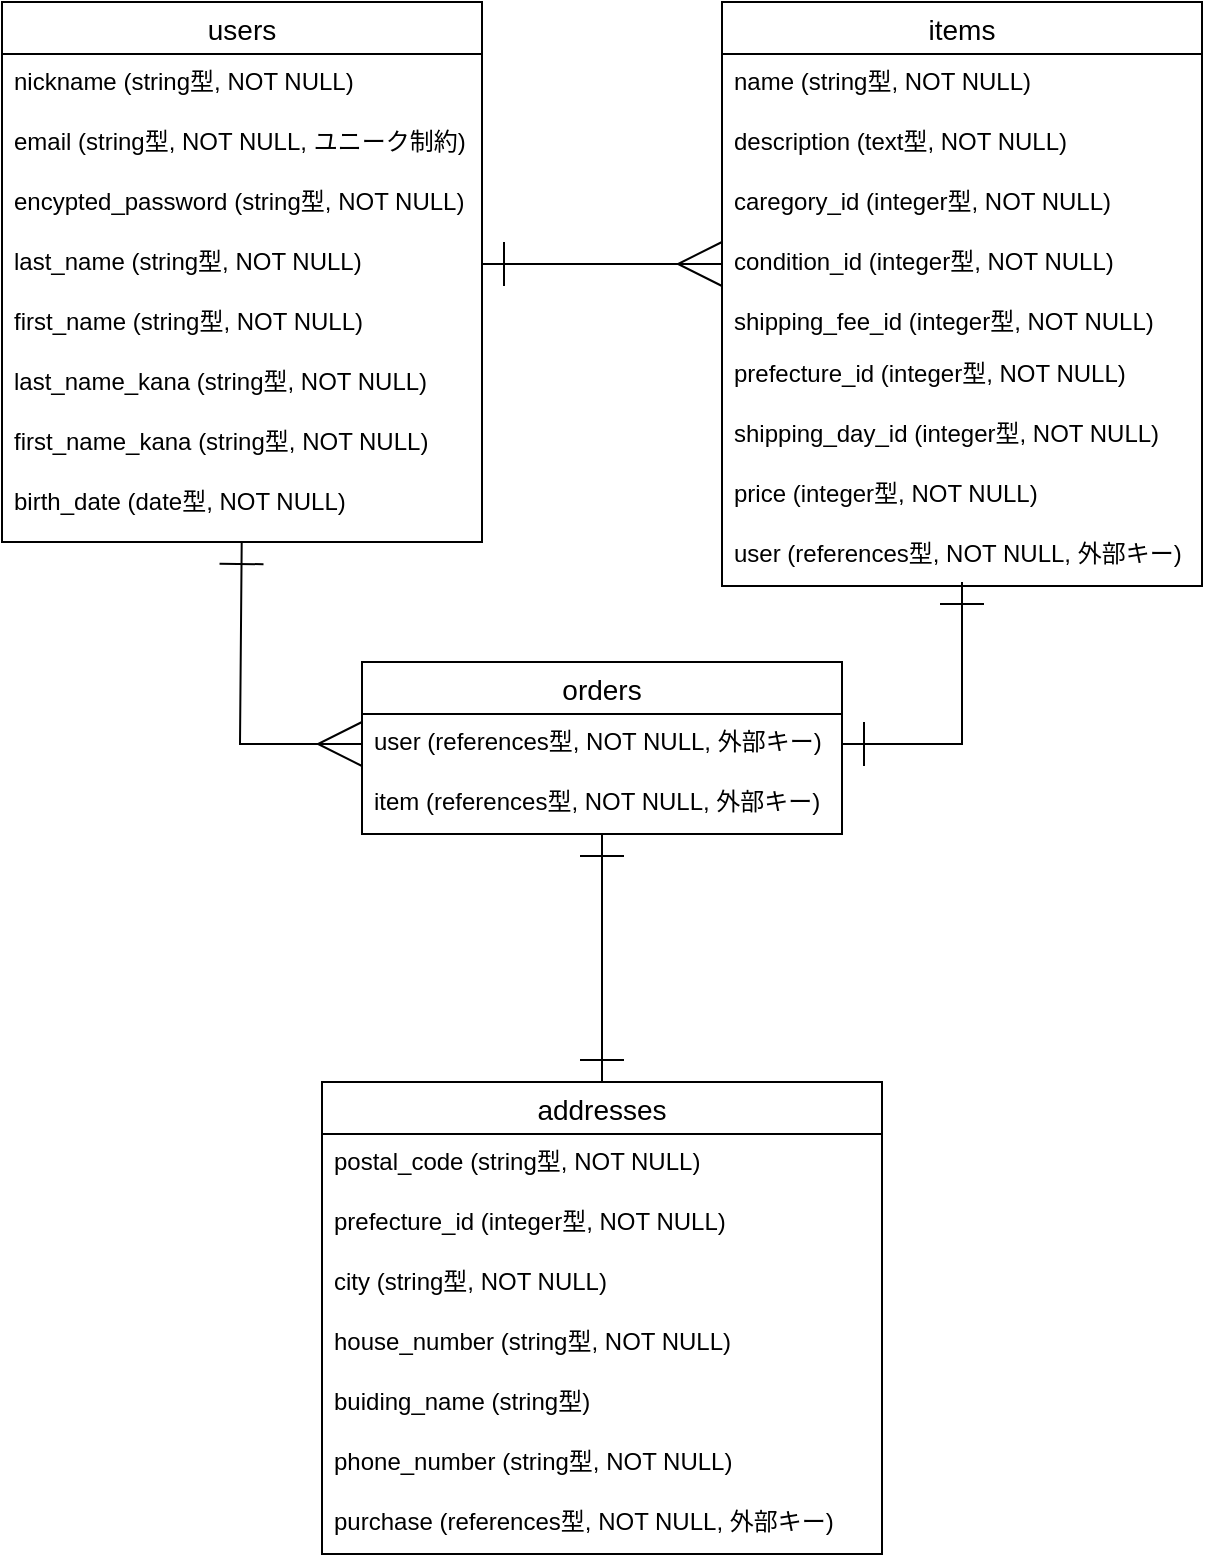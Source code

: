 <mxfile>
    <diagram id="gYiD2GIgTbADkwhS4Nw3" name="ページ1">
        <mxGraphModel dx="365" dy="827" grid="1" gridSize="10" guides="1" tooltips="1" connect="1" arrows="0" fold="1" page="1" pageScale="1" pageWidth="827" pageHeight="1169" math="0" shadow="0">
            <root>
                <mxCell id="0"/>
                <mxCell id="1" parent="0"/>
                <mxCell id="2" value="users" style="swimlane;fontStyle=0;childLayout=stackLayout;horizontal=1;startSize=26;horizontalStack=0;resizeParent=1;resizeParentMax=0;resizeLast=0;collapsible=1;marginBottom=0;align=center;fontSize=14;" parent="1" vertex="1">
                    <mxGeometry x="40" y="10" width="240" height="270" as="geometry"/>
                </mxCell>
                <mxCell id="3" value="nickname (string型, NOT NULL)" style="text;strokeColor=none;fillColor=none;spacingLeft=4;spacingRight=4;overflow=hidden;rotatable=0;points=[[0,0.5],[1,0.5]];portConstraint=eastwest;fontSize=12;whiteSpace=wrap;html=1;" parent="2" vertex="1">
                    <mxGeometry y="26" width="240" height="30" as="geometry"/>
                </mxCell>
                <mxCell id="4" value="email (string型, NOT NULL, ユニーク制約)" style="text;strokeColor=none;fillColor=none;spacingLeft=4;spacingRight=4;overflow=hidden;rotatable=0;points=[[0,0.5],[1,0.5]];portConstraint=eastwest;fontSize=12;whiteSpace=wrap;html=1;" parent="2" vertex="1">
                    <mxGeometry y="56" width="240" height="30" as="geometry"/>
                </mxCell>
                <mxCell id="5" value="encypted_password (string型, NOT NULL)" style="text;strokeColor=none;fillColor=none;spacingLeft=4;spacingRight=4;overflow=hidden;rotatable=0;points=[[0,0.5],[1,0.5]];portConstraint=eastwest;fontSize=12;whiteSpace=wrap;html=1;" parent="2" vertex="1">
                    <mxGeometry y="86" width="240" height="30" as="geometry"/>
                </mxCell>
                <mxCell id="9" value="last_name (string型, NOT NULL)" style="text;strokeColor=none;fillColor=none;spacingLeft=4;spacingRight=4;overflow=hidden;rotatable=0;points=[[0,0.5],[1,0.5]];portConstraint=eastwest;fontSize=12;whiteSpace=wrap;html=1;" parent="2" vertex="1">
                    <mxGeometry y="116" width="240" height="30" as="geometry"/>
                </mxCell>
                <mxCell id="10" value="first_name&amp;nbsp;&lt;span style=&quot;color: rgb(0, 0, 0);&quot;&gt;(string型, NOT NULL)&lt;/span&gt;" style="text;strokeColor=none;fillColor=none;spacingLeft=4;spacingRight=4;overflow=hidden;rotatable=0;points=[[0,0.5],[1,0.5]];portConstraint=eastwest;fontSize=12;whiteSpace=wrap;html=1;" parent="2" vertex="1">
                    <mxGeometry y="146" width="240" height="30" as="geometry"/>
                </mxCell>
                <mxCell id="8" value="last_name_kana&amp;nbsp;&lt;span style=&quot;color: rgb(0, 0, 0);&quot;&gt;(string型, NOT NULL)&lt;/span&gt;" style="text;strokeColor=none;fillColor=none;spacingLeft=4;spacingRight=4;overflow=hidden;rotatable=0;points=[[0,0.5],[1,0.5]];portConstraint=eastwest;fontSize=12;whiteSpace=wrap;html=1;" parent="2" vertex="1">
                    <mxGeometry y="176" width="240" height="30" as="geometry"/>
                </mxCell>
                <mxCell id="6" value="first_name_kana&amp;nbsp;&lt;span style=&quot;color: rgb(0, 0, 0);&quot;&gt;(string型, NOT NULL)&lt;/span&gt;" style="text;strokeColor=none;fillColor=none;spacingLeft=4;spacingRight=4;overflow=hidden;rotatable=0;points=[[0,0.5],[1,0.5]];portConstraint=eastwest;fontSize=12;whiteSpace=wrap;html=1;" parent="2" vertex="1">
                    <mxGeometry y="206" width="240" height="30" as="geometry"/>
                </mxCell>
                <mxCell id="7" value="birth_date&amp;nbsp;&lt;span style=&quot;color: rgb(0, 0, 0);&quot;&gt;(date型, NOT NULL)&lt;/span&gt;" style="text;strokeColor=none;fillColor=none;spacingLeft=4;spacingRight=4;overflow=hidden;rotatable=0;points=[[0,0.5],[1,0.5]];portConstraint=eastwest;fontSize=12;whiteSpace=wrap;html=1;" parent="2" vertex="1">
                    <mxGeometry y="236" width="240" height="34" as="geometry"/>
                </mxCell>
                <mxCell id="11" value="items" style="swimlane;fontStyle=0;childLayout=stackLayout;horizontal=1;startSize=26;horizontalStack=0;resizeParent=1;resizeParentMax=0;resizeLast=0;collapsible=1;marginBottom=0;align=center;fontSize=14;" parent="1" vertex="1">
                    <mxGeometry x="400" y="10" width="240" height="292" as="geometry"/>
                </mxCell>
                <mxCell id="12" value="name&amp;nbsp;&lt;span style=&quot;color: rgb(0, 0, 0);&quot;&gt;(string型, NOT NULL)&lt;/span&gt;" style="text;strokeColor=none;fillColor=none;spacingLeft=4;spacingRight=4;overflow=hidden;rotatable=0;points=[[0,0.5],[1,0.5]];portConstraint=eastwest;fontSize=12;whiteSpace=wrap;html=1;" parent="11" vertex="1">
                    <mxGeometry y="26" width="240" height="30" as="geometry"/>
                </mxCell>
                <mxCell id="13" value="description&amp;nbsp;&lt;span style=&quot;color: rgb(0, 0, 0);&quot;&gt;(text型, NOT NULL)&lt;/span&gt;" style="text;strokeColor=none;fillColor=none;spacingLeft=4;spacingRight=4;overflow=hidden;rotatable=0;points=[[0,0.5],[1,0.5]];portConstraint=eastwest;fontSize=12;whiteSpace=wrap;html=1;" parent="11" vertex="1">
                    <mxGeometry y="56" width="240" height="30" as="geometry"/>
                </mxCell>
                <mxCell id="14" value="caregory_id&amp;nbsp;&lt;span style=&quot;color: rgb(0, 0, 0);&quot;&gt;(integer型, NOT NULL)&lt;/span&gt;" style="text;strokeColor=none;fillColor=none;spacingLeft=4;spacingRight=4;overflow=hidden;rotatable=0;points=[[0,0.5],[1,0.5]];portConstraint=eastwest;fontSize=12;whiteSpace=wrap;html=1;" parent="11" vertex="1">
                    <mxGeometry y="86" width="240" height="30" as="geometry"/>
                </mxCell>
                <mxCell id="17" value="condition_id&amp;nbsp;&lt;span style=&quot;color: rgb(0, 0, 0);&quot;&gt;(integer型, NOT NULL)&lt;/span&gt;" style="text;strokeColor=none;fillColor=none;spacingLeft=4;spacingRight=4;overflow=hidden;rotatable=0;points=[[0,0.5],[1,0.5]];portConstraint=eastwest;fontSize=12;whiteSpace=wrap;html=1;" parent="11" vertex="1">
                    <mxGeometry y="116" width="240" height="30" as="geometry"/>
                </mxCell>
                <mxCell id="21" value="shipping_fee_id&amp;nbsp;&lt;span style=&quot;color: rgb(0, 0, 0);&quot;&gt;(integer型, NOT NULL)&lt;/span&gt;" style="text;strokeColor=none;fillColor=none;spacingLeft=4;spacingRight=4;overflow=hidden;rotatable=0;points=[[0,0.5],[1,0.5]];portConstraint=eastwest;fontSize=12;whiteSpace=wrap;html=1;" parent="11" vertex="1">
                    <mxGeometry y="146" width="240" height="26" as="geometry"/>
                </mxCell>
                <mxCell id="22" value="prefecture_id&amp;nbsp;&lt;span style=&quot;color: rgb(0, 0, 0);&quot;&gt;(integer型, NOT NULL)&lt;/span&gt;" style="text;strokeColor=none;fillColor=none;spacingLeft=4;spacingRight=4;overflow=hidden;rotatable=0;points=[[0,0.5],[1,0.5]];portConstraint=eastwest;fontSize=12;whiteSpace=wrap;html=1;" parent="11" vertex="1">
                    <mxGeometry y="172" width="240" height="30" as="geometry"/>
                </mxCell>
                <mxCell id="18" value="shipping_day_id&amp;nbsp;&lt;span style=&quot;color: rgb(0, 0, 0);&quot;&gt;(integer型, NOT NULL)&lt;/span&gt;" style="text;strokeColor=none;fillColor=none;spacingLeft=4;spacingRight=4;overflow=hidden;rotatable=0;points=[[0,0.5],[1,0.5]];portConstraint=eastwest;fontSize=12;whiteSpace=wrap;html=1;" parent="11" vertex="1">
                    <mxGeometry y="202" width="240" height="30" as="geometry"/>
                </mxCell>
                <mxCell id="20" value="price&amp;nbsp;&lt;span style=&quot;color: rgb(0, 0, 0);&quot;&gt;(integer型, NOT NULL)&lt;/span&gt;" style="text;strokeColor=none;fillColor=none;spacingLeft=4;spacingRight=4;overflow=hidden;rotatable=0;points=[[0,0.5],[1,0.5]];portConstraint=eastwest;fontSize=12;whiteSpace=wrap;html=1;" parent="11" vertex="1">
                    <mxGeometry y="232" width="240" height="30" as="geometry"/>
                </mxCell>
                <mxCell id="19" value="user (references型, NOT NULL, 外部キー)" style="text;strokeColor=none;fillColor=none;spacingLeft=4;spacingRight=4;overflow=hidden;rotatable=0;points=[[0,0.5],[1,0.5]];portConstraint=eastwest;fontSize=12;whiteSpace=wrap;html=1;" parent="11" vertex="1">
                    <mxGeometry y="262" width="240" height="30" as="geometry"/>
                </mxCell>
                <mxCell id="23" value="orders" style="swimlane;fontStyle=0;childLayout=stackLayout;horizontal=1;startSize=26;horizontalStack=0;resizeParent=1;resizeParentMax=0;resizeLast=0;collapsible=1;marginBottom=0;align=center;fontSize=14;" parent="1" vertex="1">
                    <mxGeometry x="220" y="340" width="240" height="86" as="geometry"/>
                </mxCell>
                <mxCell id="24" value="user&lt;span style=&quot;color: rgb(0, 0, 0);&quot;&gt;&amp;nbsp;(references型, NOT NULL, 外部キー)&lt;/span&gt;" style="text;strokeColor=none;fillColor=none;spacingLeft=4;spacingRight=4;overflow=hidden;rotatable=0;points=[[0,0.5],[1,0.5]];portConstraint=eastwest;fontSize=12;whiteSpace=wrap;html=1;" parent="23" vertex="1">
                    <mxGeometry y="26" width="240" height="30" as="geometry"/>
                </mxCell>
                <mxCell id="25" value="item&lt;span style=&quot;color: rgb(0, 0, 0);&quot;&gt;&amp;nbsp;(references型, NOT NULL, 外部キー)&lt;/span&gt;" style="text;strokeColor=none;fillColor=none;spacingLeft=4;spacingRight=4;overflow=hidden;rotatable=0;points=[[0,0.5],[1,0.5]];portConstraint=eastwest;fontSize=12;whiteSpace=wrap;html=1;" parent="23" vertex="1">
                    <mxGeometry y="56" width="240" height="30" as="geometry"/>
                </mxCell>
                <mxCell id="45" style="edgeStyle=none;html=1;exitX=0.5;exitY=0;exitDx=0;exitDy=0;rounded=0;strokeColor=default;align=center;verticalAlign=middle;fontFamily=Helvetica;fontSize=11;fontColor=default;labelBackgroundColor=default;jumpStyle=none;startArrow=ERone;startFill=0;startSize=20;endArrow=ERone;endFill=0;endSize=20;flowAnimation=0;sourcePerimeterSpacing=0;targetPerimeterSpacing=0;curved=0;" parent="1" source="27" target="25" edge="1">
                    <mxGeometry relative="1" as="geometry"/>
                </mxCell>
                <mxCell id="27" value="addresses" style="swimlane;fontStyle=0;childLayout=stackLayout;horizontal=1;startSize=26;horizontalStack=0;resizeParent=1;resizeParentMax=0;resizeLast=0;collapsible=1;marginBottom=0;align=center;fontSize=14;" parent="1" vertex="1">
                    <mxGeometry x="200" y="550" width="280" height="236" as="geometry"/>
                </mxCell>
                <mxCell id="28" value="postal_code&amp;nbsp;&lt;span style=&quot;color: rgb(0, 0, 0);&quot;&gt;(string型, NOT NULL)&lt;/span&gt;" style="text;strokeColor=none;fillColor=none;spacingLeft=4;spacingRight=4;overflow=hidden;rotatable=0;points=[[0,0.5],[1,0.5]];portConstraint=eastwest;fontSize=12;whiteSpace=wrap;html=1;" parent="27" vertex="1">
                    <mxGeometry y="26" width="280" height="30" as="geometry"/>
                </mxCell>
                <mxCell id="29" value="prefecture_id&amp;nbsp;&lt;span style=&quot;color: rgb(0, 0, 0);&quot;&gt;(integer型, NOT NULL)&lt;/span&gt;" style="text;strokeColor=none;fillColor=none;spacingLeft=4;spacingRight=4;overflow=hidden;rotatable=0;points=[[0,0.5],[1,0.5]];portConstraint=eastwest;fontSize=12;whiteSpace=wrap;html=1;" parent="27" vertex="1">
                    <mxGeometry y="56" width="280" height="30" as="geometry"/>
                </mxCell>
                <mxCell id="30" value="city&amp;nbsp;&lt;span style=&quot;color: rgb(0, 0, 0);&quot;&gt;(string型, NOT NULL)&lt;/span&gt;" style="text;strokeColor=none;fillColor=none;spacingLeft=4;spacingRight=4;overflow=hidden;rotatable=0;points=[[0,0.5],[1,0.5]];portConstraint=eastwest;fontSize=12;whiteSpace=wrap;html=1;" parent="27" vertex="1">
                    <mxGeometry y="86" width="280" height="30" as="geometry"/>
                </mxCell>
                <mxCell id="31" value="house_number&amp;nbsp;&lt;span style=&quot;color: rgb(0, 0, 0);&quot;&gt;(string型, NOT NULL)&lt;/span&gt;" style="text;strokeColor=none;fillColor=none;spacingLeft=4;spacingRight=4;overflow=hidden;rotatable=0;points=[[0,0.5],[1,0.5]];portConstraint=eastwest;fontSize=12;whiteSpace=wrap;html=1;" parent="27" vertex="1">
                    <mxGeometry y="116" width="280" height="30" as="geometry"/>
                </mxCell>
                <mxCell id="32" value="buiding_name&amp;nbsp;&lt;span style=&quot;color: rgb(0, 0, 0);&quot;&gt;(string型)&lt;/span&gt;" style="text;strokeColor=none;fillColor=none;spacingLeft=4;spacingRight=4;overflow=hidden;rotatable=0;points=[[0,0.5],[1,0.5]];portConstraint=eastwest;fontSize=12;whiteSpace=wrap;html=1;" parent="27" vertex="1">
                    <mxGeometry y="146" width="280" height="30" as="geometry"/>
                </mxCell>
                <mxCell id="34" value="phone_number&amp;nbsp;&lt;span style=&quot;color: rgb(0, 0, 0);&quot;&gt;(string型, NOT NULL)&lt;/span&gt;" style="text;strokeColor=none;fillColor=none;spacingLeft=4;spacingRight=4;overflow=hidden;rotatable=0;points=[[0,0.5],[1,0.5]];portConstraint=eastwest;fontSize=12;whiteSpace=wrap;html=1;" parent="27" vertex="1">
                    <mxGeometry y="176" width="280" height="30" as="geometry"/>
                </mxCell>
                <mxCell id="33" value="purchase&amp;nbsp;&lt;span style=&quot;color: rgb(0, 0, 0);&quot;&gt;(references型, NOT NULL, 外部キー)&lt;/span&gt;" style="text;strokeColor=none;fillColor=none;spacingLeft=4;spacingRight=4;overflow=hidden;rotatable=0;points=[[0,0.5],[1,0.5]];portConstraint=eastwest;fontSize=12;whiteSpace=wrap;html=1;" parent="27" vertex="1">
                    <mxGeometry y="206" width="280" height="30" as="geometry"/>
                </mxCell>
                <mxCell id="40" style="edgeStyle=none;html=1;exitX=1;exitY=0.5;exitDx=0;exitDy=0;entryX=0;entryY=0.5;entryDx=0;entryDy=0;rounded=0;strokeColor=default;align=center;verticalAlign=middle;fontFamily=Helvetica;fontSize=11;fontColor=default;labelBackgroundColor=default;jumpStyle=none;startArrow=ERone;startFill=0;startSize=20;endArrow=ERmany;endFill=0;endSize=20;flowAnimation=0;sourcePerimeterSpacing=0;targetPerimeterSpacing=0;curved=0;" parent="1" source="9" target="17" edge="1">
                    <mxGeometry relative="1" as="geometry"/>
                </mxCell>
                <mxCell id="42" style="edgeStyle=none;html=1;exitX=0;exitY=0.5;exitDx=0;exitDy=0;rounded=0;strokeColor=default;align=center;verticalAlign=middle;fontFamily=Helvetica;fontSize=11;fontColor=default;labelBackgroundColor=default;jumpStyle=none;startArrow=ERmany;startFill=0;startSize=20;endArrow=ERone;endFill=0;endSize=20;flowAnimation=0;sourcePerimeterSpacing=0;targetPerimeterSpacing=0;curved=0;" parent="1" source="24" target="7" edge="1">
                    <mxGeometry relative="1" as="geometry">
                        <mxPoint x="200" y="310" as="targetPoint"/>
                        <Array as="points">
                            <mxPoint x="159" y="381"/>
                        </Array>
                    </mxGeometry>
                </mxCell>
                <mxCell id="43" style="edgeStyle=none;html=1;exitX=1;exitY=0.5;exitDx=0;exitDy=0;rounded=0;strokeColor=default;align=center;verticalAlign=middle;fontFamily=Helvetica;fontSize=11;fontColor=default;labelBackgroundColor=default;jumpStyle=none;startArrow=ERone;startFill=0;startSize=20;endArrow=ERone;endFill=0;endSize=20;flowAnimation=0;sourcePerimeterSpacing=0;targetPerimeterSpacing=0;curved=0;" parent="1" source="24" edge="1">
                    <mxGeometry relative="1" as="geometry">
                        <mxPoint x="520" y="300" as="targetPoint"/>
                        <Array as="points">
                            <mxPoint x="520" y="381"/>
                        </Array>
                    </mxGeometry>
                </mxCell>
            </root>
        </mxGraphModel>
    </diagram>
</mxfile>